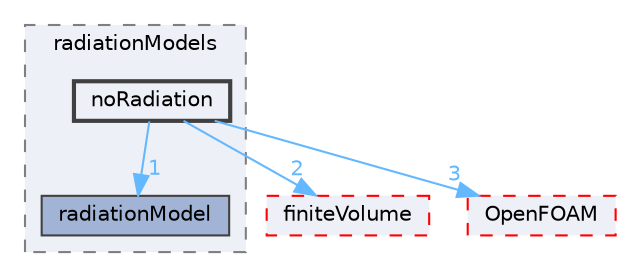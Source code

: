 digraph "src/thermophysicalModels/radiation/radiationModels/noRadiation"
{
 // LATEX_PDF_SIZE
  bgcolor="transparent";
  edge [fontname=Helvetica,fontsize=10,labelfontname=Helvetica,labelfontsize=10];
  node [fontname=Helvetica,fontsize=10,shape=box,height=0.2,width=0.4];
  compound=true
  subgraph clusterdir_23cbc874b5ea49089939faa93b6f03ce {
    graph [ bgcolor="#edf0f7", pencolor="grey50", label="radiationModels", fontname=Helvetica,fontsize=10 style="filled,dashed", URL="dir_23cbc874b5ea49089939faa93b6f03ce.html",tooltip=""]
  dir_da8c0e985838931a3604e286eeea288d [label="radiationModel", fillcolor="#a2b4d6", color="grey25", style="filled", URL="dir_da8c0e985838931a3604e286eeea288d.html",tooltip=""];
  dir_1ea78a4e3f112fe0ded5af8146a74cf8 [label="noRadiation", fillcolor="#edf0f7", color="grey25", style="filled,bold", URL="dir_1ea78a4e3f112fe0ded5af8146a74cf8.html",tooltip=""];
  }
  dir_9bd15774b555cf7259a6fa18f99fe99b [label="finiteVolume", fillcolor="#edf0f7", color="red", style="filled,dashed", URL="dir_9bd15774b555cf7259a6fa18f99fe99b.html",tooltip=""];
  dir_c5473ff19b20e6ec4dfe5c310b3778a8 [label="OpenFOAM", fillcolor="#edf0f7", color="red", style="filled,dashed", URL="dir_c5473ff19b20e6ec4dfe5c310b3778a8.html",tooltip=""];
  dir_1ea78a4e3f112fe0ded5af8146a74cf8->dir_9bd15774b555cf7259a6fa18f99fe99b [headlabel="2", labeldistance=1.5 headhref="dir_002592_001387.html" href="dir_002592_001387.html" color="steelblue1" fontcolor="steelblue1"];
  dir_1ea78a4e3f112fe0ded5af8146a74cf8->dir_c5473ff19b20e6ec4dfe5c310b3778a8 [headlabel="3", labeldistance=1.5 headhref="dir_002592_002695.html" href="dir_002592_002695.html" color="steelblue1" fontcolor="steelblue1"];
  dir_1ea78a4e3f112fe0ded5af8146a74cf8->dir_da8c0e985838931a3604e286eeea288d [headlabel="1", labeldistance=1.5 headhref="dir_002592_003173.html" href="dir_002592_003173.html" color="steelblue1" fontcolor="steelblue1"];
}
